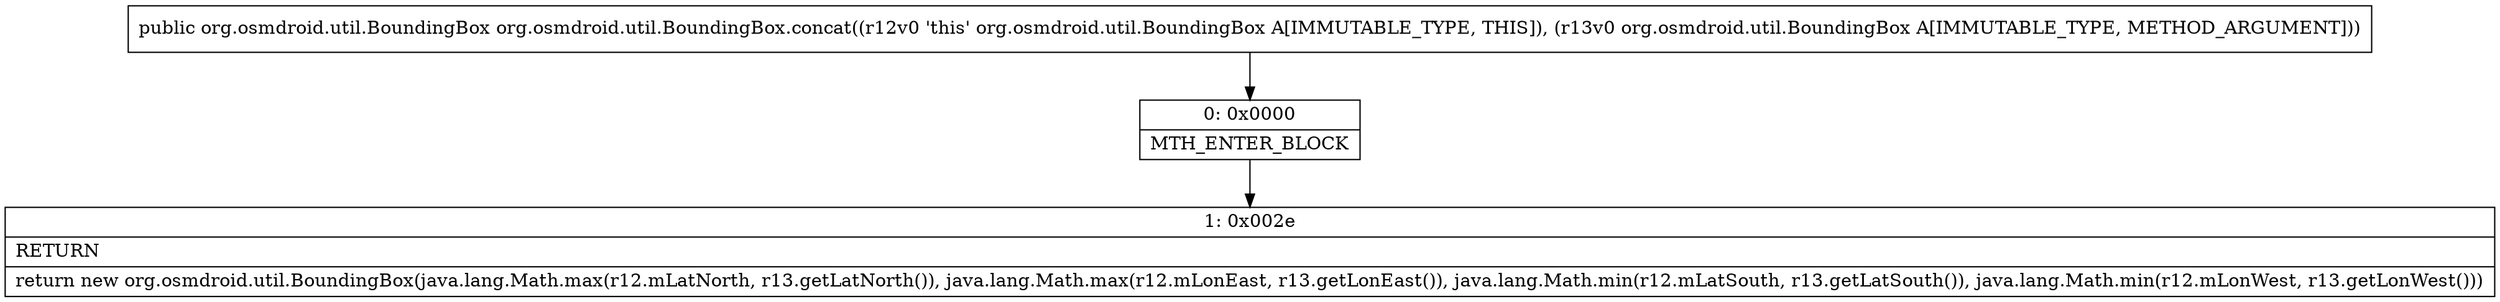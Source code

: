 digraph "CFG fororg.osmdroid.util.BoundingBox.concat(Lorg\/osmdroid\/util\/BoundingBox;)Lorg\/osmdroid\/util\/BoundingBox;" {
Node_0 [shape=record,label="{0\:\ 0x0000|MTH_ENTER_BLOCK\l}"];
Node_1 [shape=record,label="{1\:\ 0x002e|RETURN\l|return new org.osmdroid.util.BoundingBox(java.lang.Math.max(r12.mLatNorth, r13.getLatNorth()), java.lang.Math.max(r12.mLonEast, r13.getLonEast()), java.lang.Math.min(r12.mLatSouth, r13.getLatSouth()), java.lang.Math.min(r12.mLonWest, r13.getLonWest()))\l}"];
MethodNode[shape=record,label="{public org.osmdroid.util.BoundingBox org.osmdroid.util.BoundingBox.concat((r12v0 'this' org.osmdroid.util.BoundingBox A[IMMUTABLE_TYPE, THIS]), (r13v0 org.osmdroid.util.BoundingBox A[IMMUTABLE_TYPE, METHOD_ARGUMENT])) }"];
MethodNode -> Node_0;
Node_0 -> Node_1;
}

